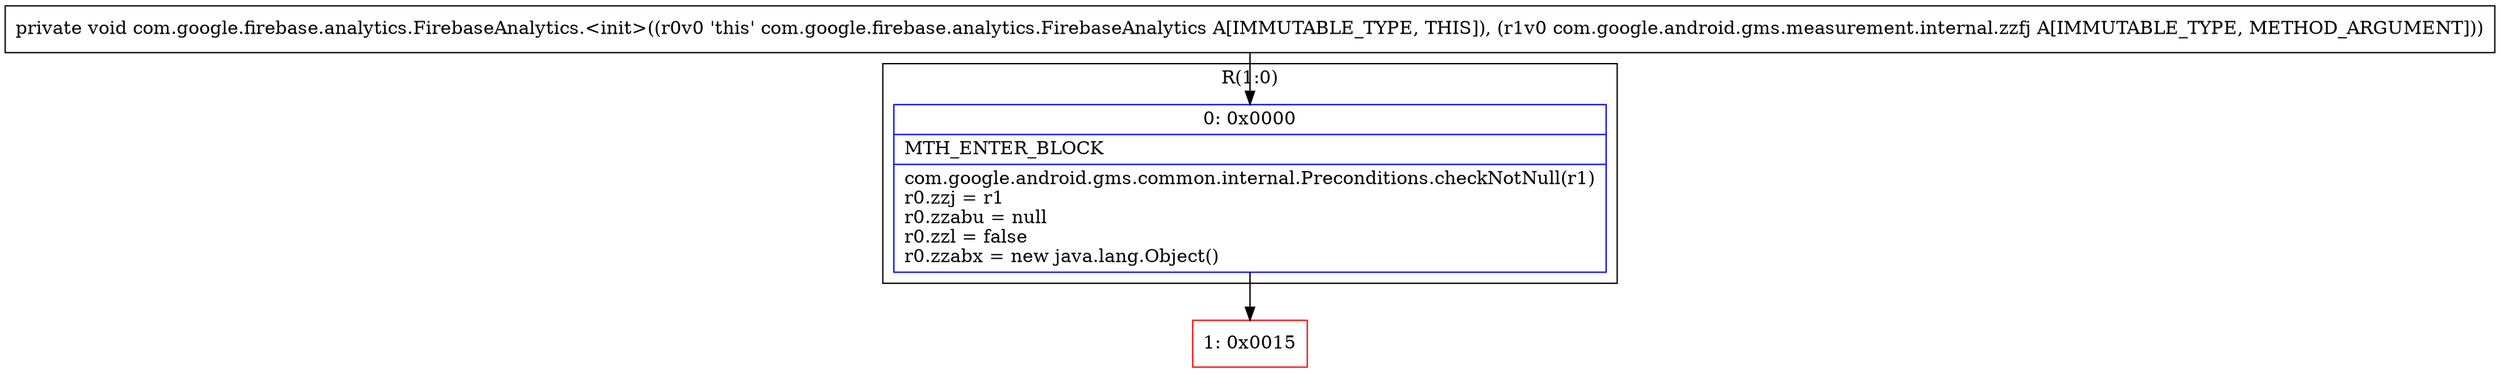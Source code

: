 digraph "CFG forcom.google.firebase.analytics.FirebaseAnalytics.\<init\>(Lcom\/google\/android\/gms\/measurement\/internal\/zzfj;)V" {
subgraph cluster_Region_1637821940 {
label = "R(1:0)";
node [shape=record,color=blue];
Node_0 [shape=record,label="{0\:\ 0x0000|MTH_ENTER_BLOCK\l|com.google.android.gms.common.internal.Preconditions.checkNotNull(r1)\lr0.zzj = r1\lr0.zzabu = null\lr0.zzl = false\lr0.zzabx = new java.lang.Object()\l}"];
}
Node_1 [shape=record,color=red,label="{1\:\ 0x0015}"];
MethodNode[shape=record,label="{private void com.google.firebase.analytics.FirebaseAnalytics.\<init\>((r0v0 'this' com.google.firebase.analytics.FirebaseAnalytics A[IMMUTABLE_TYPE, THIS]), (r1v0 com.google.android.gms.measurement.internal.zzfj A[IMMUTABLE_TYPE, METHOD_ARGUMENT])) }"];
MethodNode -> Node_0;
Node_0 -> Node_1;
}


